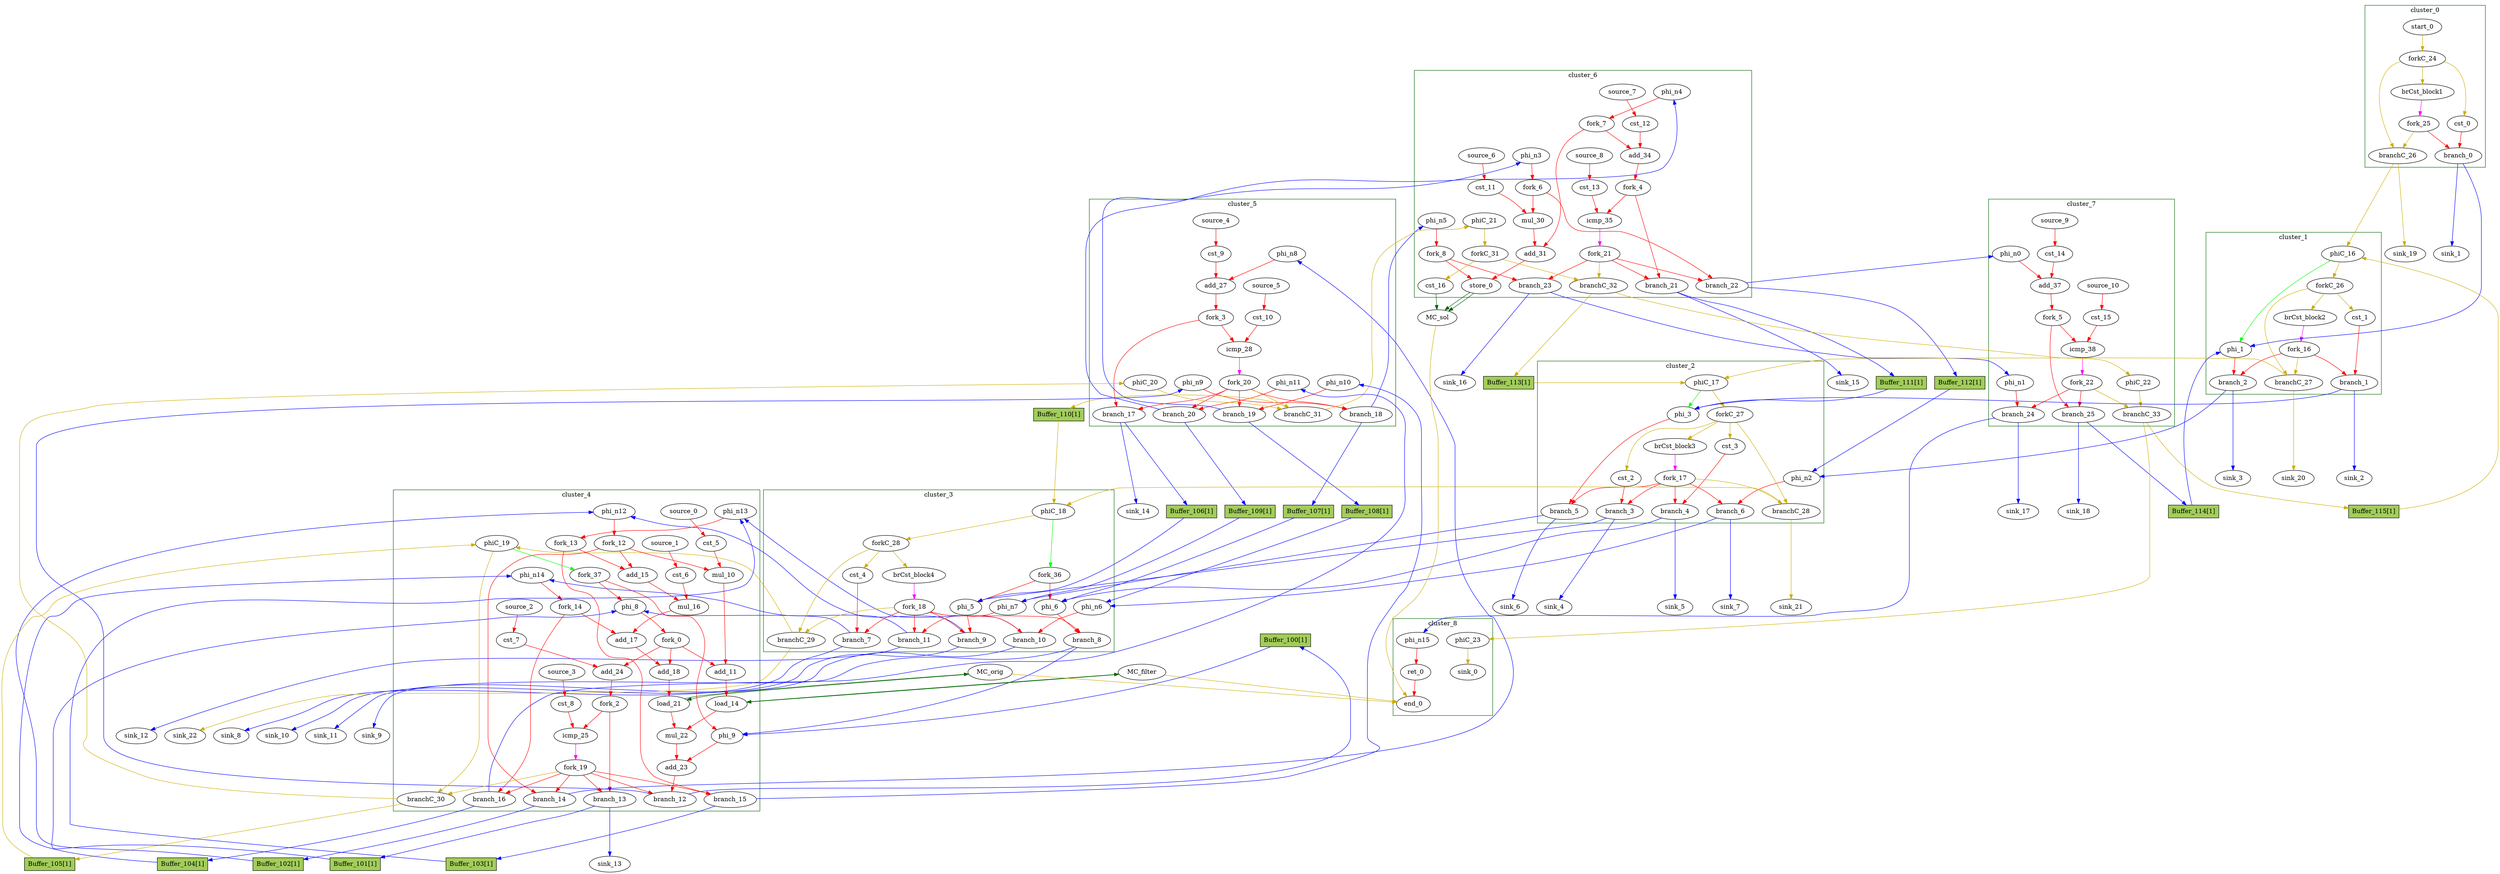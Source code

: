 Digraph G {
	splines=spline;
	subgraph cluster_cluster_3 {
	color = "darkgreen";
label = "cluster_3";
		"phi_5" [type="Mux", in="in1?:1 in2:3 in3:3 ", out="out1:3", bbID=4, delay=1.397];
		"phi_6" [type="Mux", in="in1?:1 in2:32 in3:32 ", out="out1:32", bbID=4, delay=1.397];
		"brCst_block4" [type="Constant", in="in1:1", out="out1:1", bbID=4, value="0x1"];
		"cst_4" [type="Constant", in="in1:1", out="out1:1", bbID=4, value="0x00000000"];
		"phi_n6" [type="Merge", in="in1:5 in2:5 ", out="out1:5", bbID=4, delay=1.397];
		"phi_n7" [type="Merge", in="in1:5 in2:5 ", out="out1:5", bbID=4, delay=1.397];
		"branch_7" [type="Branch", in="in1:1 in2?:1", out="out1+:1 out2-:1", bbID=4];
		"branch_8" [type="Branch", in="in1:32 in2?:1", out="out1+:32 out2-:32", bbID=4];
		"branch_9" [type="Branch", in="in1:3 in2?:1", out="out1+:3 out2-:3", bbID=4];
		"branch_10" [type="Branch", in="in1:5 in2?:1", out="out1+:5 out2-:5", bbID=4];
		"branch_11" [type="Branch", in="in1:5 in2?:1", out="out1+:5 out2-:5", bbID=4];
		"fork_18" [type="Fork", in="in1:1", out="out1:1 out2:1 out3:1 out4:1 out5:1 out6:1 ", bbID=4];
		"phiC_18" [type="CntrlMerge", in="in1:0 in2:0 ", out="out1:0 out2?:1", bbID=4, delay=0.0];
		"forkC_28" [type="Fork", in="in1:0", out="out1:0 out2:0 out3:0 ", bbID=4];
		"branchC_29" [type="Branch", in="in1:0 in2?:1", out="out1+:0 out2-:0", bbID=4];
		"fork_36" [type="Fork", in="in1:1", out="out1:1 out2:1 ", bbID=4];
	}
	subgraph cluster_cluster_5 {
	color = "darkgreen";
label = "cluster_5";
		"cst_9" [type="Constant", in="in1:1", out="out1:1", bbID=6, value="0x00000001"];
		"add_27" [type="Operator", in="in1:3 in2:3 ", out="out1:3 ", bbID=6, II=1, delay=2.287, latency=0, op="add_op"];
		"cst_10" [type="Constant", in="in1:2", out="out1:2", bbID=6, value="0x00000003"];
		"icmp_28" [type="Operator", in="in1:3 in2:3 ", out="out1:1 ", bbID=6, II=1, delay=1.907, latency=0, op="icmp_ult_op"];
		"phi_n8" [type="Merge", in="in1:3 ", out="out1:3", bbID=6, delay=0.0];
		"phi_n9" [type="Merge", in="in1:32 ", out="out1:32", bbID=6, delay=0.0];
		"phi_n10" [type="Merge", in="in1:5 ", out="out1:5", bbID=6, delay=0.0];
		"phi_n11" [type="Merge", in="in1:5 ", out="out1:5", bbID=6, delay=0.0];
		"fork_3" [type="Fork", in="in1:3", out="out1:3 out2:3 ", bbID=6];
		"branch_17" [type="Branch", in="in1:3 in2?:1", out="out1+:3 out2-:3", bbID=6];
		"branch_18" [type="Branch", in="in1:32 in2?:1", out="out1+:32 out2-:32", bbID=6];
		"branch_19" [type="Branch", in="in1:5 in2?:1", out="out1+:5 out2-:5", bbID=6];
		"branch_20" [type="Branch", in="in1:5 in2?:1", out="out1+:5 out2-:5", bbID=6];
		"fork_20" [type="Fork", in="in1:1", out="out1:1 out2:1 out3:1 out4:1 out5:1 ", bbID=6];
		"phiC_20" [type="Merge", in="in1:0 ", out="out1:0", bbID=6, delay=0.0];
		"branchC_31" [type="Branch", in="in1:0 in2?:1", out="out1+:0 out2-:0", bbID=6];
		"source_4" [type="Source", out="out1:1", bbID=6];
		"source_5" [type="Source", out="out1:2", bbID=6];
	}
	subgraph cluster_cluster_7 {
	color = "darkgreen";
label = "cluster_7";
		"cst_14" [type="Constant", in="in1:1", out="out1:1", bbID=8, value="0x00000001"];
		"add_37" [type="Operator", in="in1:5 in2:5 ", out="out1:5 ", bbID=8, II=1, delay=2.287, latency=0, op="add_op"];
		"cst_15" [type="Constant", in="in1:5", out="out1:5", bbID=8, value="0x0000001C"];
		"icmp_38" [type="Operator", in="in1:5 in2:5 ", out="out1:1 ", bbID=8, II=1, delay=1.907, latency=0, op="icmp_ult_op"];
		"phi_n0" [type="Merge", in="in1:5 ", out="out1:5", bbID=8, delay=0.0];
		"phi_n1" [type="Merge", in="in1:32 ", out="out1:32", bbID=8, delay=0.0];
		"fork_5" [type="Fork", in="in1:5", out="out1:5 out2:5 ", bbID=8];
		"branch_24" [type="Branch", in="in1:32 in2?:1", out="out1+:32 out2-:32", bbID=8];
		"branch_25" [type="Branch", in="in1:5 in2?:1", out="out1+:5 out2-:5", bbID=8];
		"fork_22" [type="Fork", in="in1:1", out="out1:1 out2:1 out3:1 ", bbID=8];
		"phiC_22" [type="Merge", in="in1:0 ", out="out1:0", bbID=8, delay=0.0];
		"branchC_33" [type="Branch", in="in1:0 in2?:1", out="out1+:0 out2-:0", bbID=8];
		"source_9" [type="Source", out="out1:1", bbID=8];
		"source_10" [type="Source", out="out1:5", bbID=8];
	}
	subgraph cluster_cluster_8 {
	color = "darkgreen";
label = "cluster_8";
		"ret_0" [type="Operator", in="in1:32 ", out="out1:32 ", bbID=9, II=1, delay=0.0, latency=0, op="ret_op"];
		"phi_n15" [type="Merge", in="in1:32 ", out="out1:32", bbID=9, delay=0.0];
		"end_0" [type="Exit", in="in1:0*e in2:0*e in3:0*e in4:32 ", out="out1:32", bbID=0];
		"phiC_23" [type="Merge", in="in1:0 ", out="out1:0", bbID=9, delay=0.0];
		"sink_0" [type="Sink", in="in1:0", bbID=0];
	}
	subgraph cluster_cluster_2 {
	color = "darkgreen";
label = "cluster_2";
		"phi_3" [type="Mux", in="in1?:1 in2:5 in3:5 ", out="out1:5", bbID=3, delay=1.397];
		"brCst_block3" [type="Constant", in="in1:1", out="out1:1", bbID=3, value="0x1"];
		"cst_2" [type="Constant", in="in1:1", out="out1:1", bbID=3, value="0x00000000"];
		"cst_3" [type="Constant", in="in1:1", out="out1:1", bbID=3, value="0x00000000"];
		"phi_n2" [type="Merge", in="in1:5 in2:5 ", out="out1:5", bbID=3, delay=1.397];
		"branch_3" [type="Branch", in="in1:1 in2?:1", out="out1+:1 out2-:1", bbID=3];
		"branch_4" [type="Branch", in="in1:1 in2?:1", out="out1+:1 out2-:1", bbID=3];
		"branch_5" [type="Branch", in="in1:5 in2?:1", out="out1+:5 out2-:5", bbID=3];
		"branch_6" [type="Branch", in="in1:5 in2?:1", out="out1+:5 out2-:5", bbID=3];
		"fork_17" [type="Fork", in="in1:1", out="out1:1 out2:1 out3:1 out4:1 out5:1 ", bbID=3];
		"phiC_17" [type="CntrlMerge", in="in1:0 in2:0 ", out="out1:0 out2?:1", bbID=3, delay=0.0];
		"forkC_27" [type="Fork", in="in1:0", out="out1:0 out2:0 out3:0 out4:0 ", bbID=3];
		"branchC_28" [type="Branch", in="in1:0 in2?:1", out="out1+:0 out2-:0", bbID=3];
	}
	subgraph cluster_cluster_6 {
	color = "darkgreen";
label = "cluster_6";
		"cst_11" [type="Constant", in="in1:5", out="out1:5", bbID=7, value="0x0000001E"];
		"mul_30" [type="Operator", in="in1:5 in2:5", out="out1:10 ", bbID=7, II=1, delay=0.0, latency=4, op="mul_op"];
		"add_31" [type="Operator", in="in1:11 in2:11 ", out="out1:11 ", bbID=7, II=1, delay=2.287, latency=0, op="add_op"];
		"store_0" [type="Operator", in="in1:32 in2:11 ", out="out1:32 out2:11 ", bbID=7, II=1, delay=0.672, latency=0, op="mc_store_op", portId=0];
		"cst_12" [type="Constant", in="in1:1", out="out1:1", bbID=7, value="0x00000001"];
		"add_34" [type="Operator", in="in1:5 in2:5 ", out="out1:5 ", bbID=7, II=1, delay=2.287, latency=0, op="add_op"];
		"cst_13" [type="Constant", in="in1:5", out="out1:5", bbID=7, value="0x0000001C"];
		"icmp_35" [type="Operator", in="in1:5 in2:5 ", out="out1:1 ", bbID=7, II=1, delay=1.907, latency=0, op="icmp_ult_op"];
		"phi_n3" [type="Merge", in="in1:5 ", out="out1:5", bbID=7, delay=0.0];
		"phi_n4" [type="Merge", in="in1:5 ", out="out1:5", bbID=7, delay=0.0];
		"phi_n5" [type="Merge", in="in1:32 ", out="out1:32", bbID=7, delay=0.0];
		"fork_4" [type="Fork", in="in1:5", out="out1:5 out2:5 ", bbID=7];
		"fork_6" [type="Fork", in="in1:5", out="out1:5 out2:5 ", bbID=7];
		"fork_7" [type="Fork", in="in1:5", out="out1:5 out2:5 ", bbID=7];
		"fork_8" [type="Fork", in="in1:32", out="out1:32 out2:32 ", bbID=7];
		"branch_21" [type="Branch", in="in1:5 in2?:1", out="out1+:5 out2-:5", bbID=7];
		"branch_22" [type="Branch", in="in1:5 in2?:1", out="out1+:5 out2-:5", bbID=7];
		"branch_23" [type="Branch", in="in1:32 in2?:1", out="out1+:32 out2-:32", bbID=7];
		"fork_21" [type="Fork", in="in1:1", out="out1:1 out2:1 out3:1 out4:1 ", bbID=7];
		"cst_16" [type="Constant", in="in1:1", out="out1:1", bbID=7, value="0x00000001"];
		"phiC_21" [type="Merge", in="in1:0 ", out="out1:0", bbID=7, delay=0.0];
		"forkC_31" [type="Fork", in="in1:0", out="out1:0 out2:0 ", bbID=7];
		"branchC_32" [type="Branch", in="in1:0 in2?:1", out="out1+:0 out2-:0", bbID=7];
		"source_6" [type="Source", out="out1:5", bbID=7];
		"source_7" [type="Source", out="out1:1", bbID=7];
		"source_8" [type="Source", out="out1:5", bbID=7];
	}
	subgraph cluster_cluster_1 {
	color = "darkgreen";
label = "cluster_1";
		"phi_1" [type="Mux", in="in1?:1 in2:5 in3:5 ", out="out1:5", bbID=2, delay=1.397];
		"brCst_block2" [type="Constant", in="in1:1", out="out1:1", bbID=2, value="0x1"];
		"cst_1" [type="Constant", in="in1:1", out="out1:1", bbID=2, value="0x00000000"];
		"branch_1" [type="Branch", in="in1:1 in2?:1", out="out1+:1 out2-:1", bbID=2];
		"branch_2" [type="Branch", in="in1:5 in2?:1", out="out1+:5 out2-:5", bbID=2];
		"fork_16" [type="Fork", in="in1:1", out="out1:1 out2:1 out3:1 ", bbID=2];
		"phiC_16" [type="CntrlMerge", in="in1:0 in2:0 ", out="out1:0 out2?:1", bbID=2, delay=0.0];
		"forkC_26" [type="Fork", in="in1:0", out="out1:0 out2:0 out3:0 ", bbID=2];
		"branchC_27" [type="Branch", in="in1:0 in2?:1", out="out1+:0 out2-:0", bbID=2];
	}
	subgraph cluster_cluster_4 {
	color = "darkgreen";
label = "cluster_4";
		"phi_8" [type="Mux", in="in1?:1 in2:3 in3:3 ", out="out1:3", bbID=5, delay=1.397];
		"phi_9" [type="Mux", in="in1?:1 in2:32 in3:32 ", out="out1:32", bbID=5, delay=1.397];
		"cst_5" [type="Constant", in="in1:2", out="out1:2", bbID=5, value="0x00000003"];
		"mul_10" [type="Operator", in="in1:2 in2:3", out="out1:5 ", bbID=5, II=1, delay=0.0, latency=4, op="mul_op"];
		"add_11" [type="Operator", in="in1:6 in2:6 ", out="out1:6 ", bbID=5, II=1, delay=2.287, latency=0, op="add_op"];
		"load_14" [type="Operator", in="in1:32 in2:6 ", out="out1:32 out2:6 ", bbID=5, II=1, delay=1.412, latency=2, op="mc_load_op", portId=0];
		"add_15" [type="Operator", in="in1:6 in2:6 ", out="out1:6 ", bbID=5, II=1, delay=2.287, latency=0, op="add_op"];
		"cst_6" [type="Constant", in="in1:5", out="out1:5", bbID=5, value="0x0000001E"];
		"mul_16" [type="Operator", in="in1:5 in2:6", out="out1:11 ", bbID=5, II=1, delay=0.0, latency=4, op="mul_op"];
		"add_17" [type="Operator", in="in1:12 in2:12 ", out="out1:12 ", bbID=5, II=1, delay=2.287, latency=0, op="add_op"];
		"add_18" [type="Operator", in="in1:13 in2:13 ", out="out1:13 ", bbID=5, II=1, delay=2.287, latency=0, op="add_op"];
		"load_21" [type="Operator", in="in1:32 in2:13 ", out="out1:32 out2:13 ", bbID=5, II=1, delay=1.412, latency=2, op="mc_load_op", portId=0];
		"mul_22" [type="Operator", in="in1:16 in2:16", out="out1:32 ", bbID=5, II=1, delay=0.0, latency=4, op="mul_op"];
		"add_23" [type="Operator", in="in1:32 in2:32 ", out="out1:32 ", bbID=5, II=1, delay=2.287, latency=0, op="add_op"];
		"cst_7" [type="Constant", in="in1:1", out="out1:1", bbID=5, value="0x00000001"];
		"add_24" [type="Operator", in="in1:3 in2:3 ", out="out1:3 ", bbID=5, II=1, delay=2.287, latency=0, op="add_op"];
		"cst_8" [type="Constant", in="in1:2", out="out1:2", bbID=5, value="0x00000003"];
		"icmp_25" [type="Operator", in="in1:3 in2:3 ", out="out1:1 ", bbID=5, II=1, delay=1.907, latency=0, op="icmp_ult_op"];
		"phi_n12" [type="Merge", in="in1:3 in2:3 ", out="out1:3", bbID=5, delay=1.397];
		"phi_n13" [type="Merge", in="in1:5 in2:5 ", out="out1:5", bbID=5, delay=1.397];
		"phi_n14" [type="Merge", in="in1:5 in2:5 ", out="out1:5", bbID=5, delay=1.397];
		"fork_0" [type="Fork", in="in1:3", out="out1:3 out2:3 out3:3 ", bbID=5];
		"fork_2" [type="Fork", in="in1:3", out="out1:3 out2:3 ", bbID=5];
		"fork_12" [type="Fork", in="in1:3", out="out1:3 out2:3 out3:3 ", bbID=5];
		"fork_13" [type="Fork", in="in1:5", out="out1:5 out2:5 ", bbID=5];
		"fork_14" [type="Fork", in="in1:5", out="out1:5 out2:5 ", bbID=5];
		"branch_12" [type="Branch", in="in1:32 in2?:1", out="out1+:32 out2-:32", bbID=5];
		"branch_13" [type="Branch", in="in1:3 in2?:1", out="out1+:3 out2-:3", bbID=5];
		"branch_14" [type="Branch", in="in1:3 in2?:1", out="out1+:3 out2-:3", bbID=5];
		"branch_15" [type="Branch", in="in1:5 in2?:1", out="out1+:5 out2-:5", bbID=5];
		"branch_16" [type="Branch", in="in1:5 in2?:1", out="out1+:5 out2-:5", bbID=5];
		"fork_19" [type="Fork", in="in1:1", out="out1:1 out2:1 out3:1 out4:1 out5:1 out6:1 ", bbID=5];
		"phiC_19" [type="CntrlMerge", in="in1:0 in2:0 ", out="out1:0 out2?:1", bbID=5, delay=0.0];
		"branchC_30" [type="Branch", in="in1:0 in2?:1", out="out1+:0 out2-:0", bbID=5];
		"source_0" [type="Source", out="out1:2", bbID=5];
		"source_1" [type="Source", out="out1:5", bbID=5];
		"source_2" [type="Source", out="out1:1", bbID=5];
		"source_3" [type="Source", out="out1:2", bbID=5];
		"fork_37" [type="Fork", in="in1:1", out="out1:1 out2:1 ", bbID=5];
	}
	subgraph cluster_cluster_0 {
	color = "darkgreen";
label = "cluster_0";
		"brCst_block1" [type="Constant", in="in1:1", out="out1:1", bbID=1, value="0x1"];
		"cst_0" [type="Constant", in="in1:1", out="out1:1", bbID=1, value="0x00000000"];
		"branch_0" [type="Branch", in="in1:1 in2?:1", out="out1+:1 out2-:1", bbID=1];
		"start_0" [type="Entry", in="in1:0", out="out1:0", bbID=1, control="true"];
		"forkC_24" [type="Fork", in="in1:0", out="out1:0 out2:0 out3:0 ", bbID=1];
		"branchC_26" [type="Branch", in="in1:0 in2?:1", out="out1+:0 out2-:0", bbID=1];
		"fork_25" [type="Fork", in="in1:1", out="out1:1 out2:1 ", bbID=1];
	}
		"MC_filter" [type="MC", in="in1:6*l0a ", out="out1:32*l0d out2:0*e ", bbID=0, bbcount=0, ldcount=1, memory="filter", stcount=0];
		"MC_orig" [type="MC", in="in1:13*l0a ", out="out1:32*l0d out2:0*e ", bbID=0, bbcount=0, ldcount=1, memory="orig", stcount=0];
		"MC_sol" [type="MC", in="in1:32*c0 in2:11*s0a in3:32*s0d ", out="out1:0*e ", bbID=0, bbcount=1, ldcount=0, memory="sol", stcount=1];
		"sink_1" [type="Sink", in="in1:1", bbID=0];
		"sink_2" [type="Sink", in="in1:1", bbID=0];
		"sink_3" [type="Sink", in="in1:5", bbID=0];
		"sink_4" [type="Sink", in="in1:1", bbID=0];
		"sink_5" [type="Sink", in="in1:1", bbID=0];
		"sink_6" [type="Sink", in="in1:5", bbID=0];
		"sink_7" [type="Sink", in="in1:5", bbID=0];
		"sink_8" [type="Sink", in="in1:1", bbID=0];
		"sink_9" [type="Sink", in="in1:32", bbID=0];
		"sink_10" [type="Sink", in="in1:3", bbID=0];
		"sink_11" [type="Sink", in="in1:5", bbID=0];
		"sink_12" [type="Sink", in="in1:5", bbID=0];
		"sink_13" [type="Sink", in="in1:3", bbID=0];
		"sink_14" [type="Sink", in="in1:3", bbID=0];
		"sink_15" [type="Sink", in="in1:5", bbID=0];
		"sink_16" [type="Sink", in="in1:32", bbID=0];
		"sink_17" [type="Sink", in="in1:32", bbID=0];
		"sink_18" [type="Sink", in="in1:5", bbID=0];
		"sink_19" [type="Sink", in="in1:0", bbID=0];
		"sink_20" [type="Sink", in="in1:0", bbID=0];
		"sink_21" [type="Sink", in="in1:0", bbID=0];
		"sink_22" [type="Sink", in="in1:0", bbID=0];
		"Buffer_100" [type="Buffer", in="in1:32", out="out1:32", bbID=3, fillcolor="darkolivegreen3", height=0.4, label="Buffer_100[1]", shape="box", slots=1, style="filled", transparent="false"];
		"Buffer_101" [type="Buffer", in="in1:32", out="out1:32", bbID=3, fillcolor="darkolivegreen3", height=0.4, label="Buffer_101[1]", shape="box", slots=1, style="filled", transparent="false"];
		"Buffer_102" [type="Buffer", in="in1:32", out="out1:32", bbID=3, fillcolor="darkolivegreen3", height=0.4, label="Buffer_102[1]", shape="box", slots=1, style="filled", transparent="false"];
		"Buffer_103" [type="Buffer", in="in1:32", out="out1:32", bbID=3, fillcolor="darkolivegreen3", height=0.4, label="Buffer_103[1]", shape="box", slots=1, style="filled", transparent="false"];
		"Buffer_104" [type="Buffer", in="in1:32", out="out1:32", bbID=3, fillcolor="darkolivegreen3", height=0.4, label="Buffer_104[1]", shape="box", slots=1, style="filled", transparent="false"];
		"Buffer_105" [type="Buffer", in="in1:32", out="out1:32", bbID=3, fillcolor="darkolivegreen3", height=0.4, label="Buffer_105[1]", shape="box", slots=1, style="filled", transparent="false"];
		"Buffer_106" [type="Buffer", in="in1:32", out="out1:32", bbID=3, fillcolor="darkolivegreen3", height=0.4, label="Buffer_106[1]", shape="box", slots=1, style="filled", transparent="false"];
		"Buffer_107" [type="Buffer", in="in1:32", out="out1:32", bbID=3, fillcolor="darkolivegreen3", height=0.4, label="Buffer_107[1]", shape="box", slots=1, style="filled", transparent="false"];
		"Buffer_108" [type="Buffer", in="in1:32", out="out1:32", bbID=3, fillcolor="darkolivegreen3", height=0.4, label="Buffer_108[1]", shape="box", slots=1, style="filled", transparent="false"];
		"Buffer_109" [type="Buffer", in="in1:32", out="out1:32", bbID=3, fillcolor="darkolivegreen3", height=0.4, label="Buffer_109[1]", shape="box", slots=1, style="filled", transparent="false"];
		"Buffer_110" [type="Buffer", in="in1:32", out="out1:32", bbID=3, fillcolor="darkolivegreen3", height=0.4, label="Buffer_110[1]", shape="box", slots=1, style="filled", transparent="false"];
		"Buffer_111" [type="Buffer", in="in1:32", out="out1:32", bbID=3, fillcolor="darkolivegreen3", height=0.4, label="Buffer_111[1]", shape="box", slots=1, style="filled", transparent="false"];
		"Buffer_112" [type="Buffer", in="in1:32", out="out1:32", bbID=3, fillcolor="darkolivegreen3", height=0.4, label="Buffer_112[1]", shape="box", slots=1, style="filled", transparent="false"];
		"Buffer_113" [type="Buffer", in="in1:32", out="out1:32", bbID=3, fillcolor="darkolivegreen3", height=0.4, label="Buffer_113[1]", shape="box", slots=1, style="filled", transparent="false"];
		"Buffer_114" [type="Buffer", in="in1:32", out="out1:32", bbID=3, fillcolor="darkolivegreen3", height=0.4, label="Buffer_114[1]", shape="box", slots=1, style="filled", transparent="false"];
		"Buffer_115" [type="Buffer", in="in1:32", out="out1:32", bbID=3, fillcolor="darkolivegreen3", height=0.4, label="Buffer_115[1]", shape="box", slots=1, style="filled", transparent="false"];
		"brCst_block1" -> "fork_25" [color = "magenta", from = "out1", to = "in1"];
		"cst_0" -> "branch_0" [color = "red", from = "out1", to = "in1"];
		"phi_1" -> "branch_2" [color = "red", from = "out1", to = "in1"];
		"brCst_block2" -> "fork_16" [color = "magenta", from = "out1", to = "in1"];
		"cst_1" -> "branch_1" [color = "red", from = "out1", to = "in1"];
		"phi_3" -> "branch_5" [color = "red", from = "out1", to = "in1"];
		"brCst_block3" -> "fork_17" [color = "magenta", from = "out1", to = "in1"];
		"cst_2" -> "branch_3" [color = "red", from = "out1", to = "in1"];
		"phi_5" -> "branch_9" [color = "red", from = "out1", to = "in1"];
		"cst_3" -> "branch_4" [color = "red", from = "out1", to = "in1"];
		"phi_6" -> "branch_8" [color = "red", from = "out1", to = "in1"];
		"brCst_block4" -> "fork_18" [color = "magenta", from = "out1", to = "in1"];
		"cst_4" -> "branch_7" [color = "red", from = "out1", to = "in1"];
		"phi_8" -> "fork_0" [color = "red", from = "out1", to = "in1"];
		"phi_9" -> "add_23" [color = "red", from = "out1", to = "in1"];
		"cst_5" -> "mul_10" [color = "red", from = "out1", to = "in2"];
		"mul_10" -> "add_11" [color = "red", from = "out1", to = "in1"];
		"add_11" -> "load_14" [color = "red", from = "out1", to = "in2"];
		"load_14" -> "mul_22" [color = "red", from = "out1", to = "in1"];
		"load_14" -> "MC_filter" [color = "darkgreen", mem_address = "true", from = "out2", to = "in1"];
		"add_15" -> "mul_16" [color = "red", from = "out1", to = "in1"];
		"cst_6" -> "mul_16" [color = "red", from = "out1", to = "in2"];
		"mul_16" -> "add_17" [color = "red", from = "out1", to = "in1"];
		"add_17" -> "add_18" [color = "red", from = "out1", to = "in1"];
		"add_18" -> "load_21" [color = "red", from = "out1", to = "in2"];
		"load_21" -> "mul_22" [color = "red", from = "out1", to = "in2"];
		"load_21" -> "MC_orig" [color = "darkgreen", mem_address = "true", from = "out2", to = "in1"];
		"mul_22" -> "add_23" [color = "red", from = "out1", to = "in2"];
		"add_23" -> "branch_12" [color = "red", from = "out1", to = "in1"];
		"cst_7" -> "add_24" [color = "red", from = "out1", to = "in2"];
		"add_24" -> "fork_2" [color = "red", from = "out1", to = "in1"];
		"cst_8" -> "icmp_25" [color = "red", from = "out1", to = "in2"];
		"icmp_25" -> "fork_19" [color = "magenta", from = "out1", to = "in1"];
		"cst_9" -> "add_27" [color = "red", from = "out1", to = "in2"];
		"add_27" -> "fork_3" [color = "red", from = "out1", to = "in1"];
		"cst_10" -> "icmp_28" [color = "red", from = "out1", to = "in2"];
		"icmp_28" -> "fork_20" [color = "magenta", from = "out1", to = "in1"];
		"cst_11" -> "mul_30" [color = "red", from = "out1", to = "in2"];
		"mul_30" -> "add_31" [color = "red", from = "out1", to = "in1"];
		"add_31" -> "store_0" [color = "red", from = "out1", to = "in2"];
		"store_0" -> "MC_sol" [color = "darkgreen", mem_address = "true", from = "out2", to = "in2"];
		"store_0" -> "MC_sol" [color = "darkgreen", mem_address = "false", from = "out1", to = "in3"];
		"cst_12" -> "add_34" [color = "red", from = "out1", to = "in2"];
		"add_34" -> "fork_4" [color = "red", from = "out1", to = "in1"];
		"cst_13" -> "icmp_35" [color = "red", from = "out1", to = "in2"];
		"icmp_35" -> "fork_21" [color = "magenta", from = "out1", to = "in1"];
		"cst_14" -> "add_37" [color = "red", from = "out1", to = "in2"];
		"add_37" -> "fork_5" [color = "red", from = "out1", to = "in1"];
		"cst_15" -> "icmp_38" [color = "red", from = "out1", to = "in2"];
		"icmp_38" -> "fork_22" [color = "magenta", from = "out1", to = "in1"];
		"ret_0" -> "end_0" [color = "red", from = "out1", to = "in4"];
		"phi_n0" -> "add_37" [color = "red", from = "out1", to = "in1"];
		"phi_n1" -> "branch_24" [color = "red", from = "out1", to = "in1"];
		"phi_n2" -> "branch_6" [color = "red", from = "out1", to = "in1"];
		"phi_n3" -> "fork_6" [color = "red", from = "out1", to = "in1"];
		"phi_n4" -> "fork_7" [color = "red", from = "out1", to = "in1"];
		"phi_n5" -> "fork_8" [color = "red", from = "out1", to = "in1"];
		"phi_n6" -> "branch_10" [color = "red", from = "out1", to = "in1"];
		"phi_n7" -> "branch_11" [color = "red", from = "out1", to = "in1"];
		"phi_n8" -> "add_27" [color = "red", from = "out1", to = "in1"];
		"phi_n9" -> "branch_18" [color = "red", from = "out1", to = "in1"];
		"phi_n10" -> "branch_19" [color = "red", from = "out1", to = "in1"];
		"phi_n11" -> "branch_20" [color = "red", from = "out1", to = "in1"];
		"phi_n12" -> "fork_12" [color = "red", from = "out1", to = "in1"];
		"phi_n13" -> "fork_13" [color = "red", from = "out1", to = "in1"];
		"phi_n14" -> "fork_14" [color = "red", from = "out1", to = "in1"];
		"phi_n15" -> "ret_0" [color = "red", from = "out1", to = "in1"];
		"fork_0" -> "add_11" [color = "red", from = "out1", to = "in2"];
		"fork_0" -> "add_18" [color = "red", from = "out2", to = "in2"];
		"fork_0" -> "add_24" [color = "red", from = "out3", to = "in1"];
		"fork_2" -> "icmp_25" [color = "red", from = "out1", to = "in1"];
		"fork_2" -> "branch_13" [color = "red", from = "out2", to = "in1"];
		"fork_3" -> "icmp_28" [color = "red", from = "out1", to = "in1"];
		"fork_3" -> "branch_17" [color = "red", from = "out2", to = "in1"];
		"fork_4" -> "icmp_35" [color = "red", from = "out1", to = "in1"];
		"fork_4" -> "branch_21" [color = "red", from = "out2", to = "in1"];
		"fork_5" -> "icmp_38" [color = "red", from = "out1", to = "in1"];
		"fork_5" -> "branch_25" [color = "red", from = "out2", to = "in1"];
		"fork_6" -> "mul_30" [color = "red", from = "out1", to = "in1"];
		"fork_6" -> "branch_22" [color = "red", from = "out2", to = "in1"];
		"fork_7" -> "add_31" [color = "red", from = "out1", to = "in2"];
		"fork_7" -> "add_34" [color = "red", from = "out2", to = "in1"];
		"fork_8" -> "store_0" [color = "red", from = "out1", to = "in1"];
		"fork_8" -> "branch_23" [color = "red", from = "out2", to = "in1"];
		"fork_12" -> "mul_10" [color = "red", from = "out1", to = "in1"];
		"fork_12" -> "add_15" [color = "red", from = "out2", to = "in2"];
		"fork_12" -> "branch_14" [color = "red", from = "out3", to = "in1"];
		"fork_13" -> "add_15" [color = "red", from = "out1", to = "in1"];
		"fork_13" -> "branch_15" [color = "red", from = "out2", to = "in1"];
		"fork_14" -> "add_17" [color = "red", from = "out1", to = "in2"];
		"fork_14" -> "branch_16" [color = "red", from = "out2", to = "in1"];
		"branch_0" -> "phi_1" [color = "blue", from = "out1", to = "in2", minlen = 3];
		"branch_0" -> "sink_1" [color = "blue", from = "out2", to = "in1", minlen = 3];
		"branch_1" -> "phi_3" [color = "blue", from = "out1", to = "in2", minlen = 3];
		"branch_1" -> "sink_2" [color = "blue", from = "out2", to = "in1", minlen = 3];
		"branch_2" -> "phi_n2" [color = "blue", from = "out1", to = "in1", minlen = 3];
		"branch_2" -> "sink_3" [color = "blue", from = "out2", to = "in1", minlen = 3];
		"fork_16" -> "branch_1" [color = "red", from = "out2", to = "in2"];
		"fork_16" -> "branch_2" [color = "red", from = "out1", to = "in2"];
		"fork_16" -> "branchC_27" [color = "gold3", from = "out3", to = "in2"];
		"branch_3" -> "phi_5" [color = "blue", from = "out1", to = "in2", minlen = 3];
		"branch_3" -> "sink_4" [color = "blue", from = "out2", to = "in1", minlen = 3];
		"branch_4" -> "phi_6" [color = "blue", from = "out1", to = "in2", minlen = 3];
		"branch_4" -> "sink_5" [color = "blue", from = "out2", to = "in1", minlen = 3];
		"branch_5" -> "phi_n7" [color = "blue", from = "out1", to = "in1", minlen = 3];
		"branch_5" -> "sink_6" [color = "blue", from = "out2", to = "in1", minlen = 3];
		"branch_6" -> "phi_n6" [color = "blue", from = "out1", to = "in1", minlen = 3];
		"branch_6" -> "sink_7" [color = "blue", from = "out2", to = "in1", minlen = 3];
		"fork_17" -> "branch_3" [color = "red", from = "out4", to = "in2"];
		"fork_17" -> "branch_4" [color = "red", from = "out3", to = "in2"];
		"fork_17" -> "branch_5" [color = "red", from = "out2", to = "in2"];
		"fork_17" -> "branch_6" [color = "red", from = "out1", to = "in2"];
		"fork_17" -> "branchC_28" [color = "gold3", from = "out5", to = "in2"];
		"branch_7" -> "phi_8" [color = "blue", from = "out1", to = "in2", minlen = 3];
		"branch_7" -> "sink_8" [color = "blue", from = "out2", to = "in1", minlen = 3];
		"branch_8" -> "phi_9" [color = "blue", from = "out1", to = "in2", minlen = 3];
		"branch_8" -> "sink_9" [color = "blue", from = "out2", to = "in1", minlen = 3];
		"branch_9" -> "phi_n12" [color = "blue", from = "out1", to = "in1", minlen = 3];
		"branch_9" -> "sink_10" [color = "blue", from = "out2", to = "in1", minlen = 3];
		"branch_10" -> "phi_n13" [color = "blue", from = "out1", to = "in1", minlen = 3];
		"branch_10" -> "sink_11" [color = "blue", from = "out2", to = "in1", minlen = 3];
		"branch_11" -> "phi_n14" [color = "blue", from = "out1", to = "in1", minlen = 3];
		"branch_11" -> "sink_12" [color = "blue", from = "out2", to = "in1", minlen = 3];
		"fork_18" -> "branch_7" [color = "red", from = "out5", to = "in2"];
		"fork_18" -> "branch_8" [color = "red", from = "out4", to = "in2"];
		"fork_18" -> "branch_9" [color = "red", from = "out3", to = "in2"];
		"fork_18" -> "branch_10" [color = "red", from = "out2", to = "in2"];
		"fork_18" -> "branch_11" [color = "red", from = "out1", to = "in2"];
		"fork_18" -> "branchC_29" [color = "gold3", from = "out6", to = "in2"];
		"branch_12" -> "phi_n9" [color = "blue", from = "out2", to = "in1", minlen = 3];
		"branch_12" -> "Buffer_100" [color = "blue", from = "out1", to = "in1", minlen = 3];
		"branch_13" -> "sink_13" [color = "blue", from = "out2", to = "in1", minlen = 3];
		"branch_13" -> "Buffer_101" [color = "blue", from = "out1", to = "in1", minlen = 3];
		"branch_14" -> "phi_n8" [color = "blue", from = "out2", to = "in1", minlen = 3];
		"branch_14" -> "Buffer_102" [color = "blue", from = "out1", to = "in1", minlen = 3];
		"branch_15" -> "phi_n10" [color = "blue", from = "out2", to = "in1", minlen = 3];
		"branch_15" -> "Buffer_103" [color = "blue", from = "out1", to = "in1", minlen = 3];
		"branch_16" -> "phi_n11" [color = "blue", from = "out2", to = "in1", minlen = 3];
		"branch_16" -> "Buffer_104" [color = "blue", from = "out1", to = "in1", minlen = 3];
		"fork_19" -> "branch_12" [color = "red", from = "out5", to = "in2"];
		"fork_19" -> "branch_13" [color = "red", from = "out4", to = "in2"];
		"fork_19" -> "branch_14" [color = "red", from = "out3", to = "in2"];
		"fork_19" -> "branch_15" [color = "red", from = "out2", to = "in2"];
		"fork_19" -> "branch_16" [color = "red", from = "out1", to = "in2"];
		"fork_19" -> "branchC_30" [color = "gold3", from = "out6", to = "in2"];
		"branch_17" -> "sink_14" [color = "blue", from = "out2", to = "in1", minlen = 3];
		"branch_17" -> "Buffer_106" [color = "blue", from = "out1", to = "in1", minlen = 3];
		"branch_18" -> "phi_n5" [color = "blue", from = "out2", to = "in1", minlen = 3];
		"branch_18" -> "Buffer_107" [color = "blue", from = "out1", to = "in1", minlen = 3];
		"branch_19" -> "phi_n3" [color = "blue", from = "out2", to = "in1", minlen = 3];
		"branch_19" -> "Buffer_108" [color = "blue", from = "out1", to = "in1", minlen = 3];
		"branch_20" -> "phi_n4" [color = "blue", from = "out2", to = "in1", minlen = 3];
		"branch_20" -> "Buffer_109" [color = "blue", from = "out1", to = "in1", minlen = 3];
		"fork_20" -> "branch_17" [color = "red", from = "out4", to = "in2"];
		"fork_20" -> "branch_18" [color = "red", from = "out3", to = "in2"];
		"fork_20" -> "branch_19" [color = "red", from = "out2", to = "in2"];
		"fork_20" -> "branch_20" [color = "red", from = "out1", to = "in2"];
		"fork_20" -> "branchC_31" [color = "gold3", from = "out5", to = "in2"];
		"branch_21" -> "sink_15" [color = "blue", from = "out2", to = "in1", minlen = 3];
		"branch_21" -> "Buffer_111" [color = "blue", from = "out1", to = "in1", minlen = 3];
		"branch_22" -> "phi_n0" [color = "blue", from = "out2", to = "in1", minlen = 3];
		"branch_22" -> "Buffer_112" [color = "blue", from = "out1", to = "in1", minlen = 3];
		"branch_23" -> "phi_n1" [color = "blue", from = "out2", to = "in1", minlen = 3];
		"branch_23" -> "sink_16" [color = "blue", from = "out1", to = "in1", minlen = 3];
		"fork_21" -> "branch_21" [color = "red", from = "out3", to = "in2"];
		"fork_21" -> "branch_22" [color = "red", from = "out2", to = "in2"];
		"fork_21" -> "branch_23" [color = "red", from = "out1", to = "in2"];
		"fork_21" -> "branchC_32" [color = "gold3", from = "out4", to = "in2"];
		"branch_24" -> "phi_n15" [color = "blue", from = "out2", to = "in1", minlen = 3];
		"branch_24" -> "sink_17" [color = "blue", from = "out1", to = "in1", minlen = 3];
		"branch_25" -> "sink_18" [color = "blue", from = "out2", to = "in1", minlen = 3];
		"branch_25" -> "Buffer_114" [color = "blue", from = "out1", to = "in1", minlen = 3];
		"fork_22" -> "branch_24" [color = "red", from = "out2", to = "in2"];
		"fork_22" -> "branch_25" [color = "red", from = "out1", to = "in2"];
		"fork_22" -> "branchC_33" [color = "gold3", from = "out3", to = "in2"];
		"MC_filter" -> "load_14" [color = "darkgreen", mem_address = "false", from = "out1", to = "in1"];
		"MC_filter" -> "end_0" [color = "gold3", from = "out2", to = "in1"];
		"MC_orig" -> "load_21" [color = "darkgreen", mem_address = "false", from = "out1", to = "in1"];
		"MC_orig" -> "end_0" [color = "gold3", from = "out2", to = "in2"];
		"MC_sol" -> "end_0" [color = "gold3", from = "out1", to = "in3"];
		"cst_16" -> "MC_sol" [color = "darkgreen", from = "out1", to = "in1"];
		"start_0" -> "forkC_24" [color = "gold3", from = "out1", to = "in1"];
		"forkC_24" -> "brCst_block1" [color = "gold3", from = "out3", to = "in1"];
		"forkC_24" -> "cst_0" [color = "gold3", from = "out1", to = "in1"];
		"forkC_24" -> "branchC_26" [color = "gold3", from = "out2", to = "in1"];
		"branchC_26" -> "phiC_16" [color = "gold3", from = "out1", to = "in1", minlen = 3];
		"branchC_26" -> "sink_19" [color = "gold3", from = "out2", to = "in1", minlen = 3];
		"fork_25" -> "branch_0" [color = "red", from = "out1", to = "in2"];
		"fork_25" -> "branchC_26" [color = "gold3", from = "out2", to = "in2"];
		"phiC_16" -> "phi_1" [color = "green", from = "out2", to = "in1"];
		"phiC_16" -> "forkC_26" [color = "gold3", from = "out1", to = "in1"];
		"forkC_26" -> "brCst_block2" [color = "gold3", from = "out3", to = "in1"];
		"forkC_26" -> "cst_1" [color = "gold3", from = "out1", to = "in1"];
		"forkC_26" -> "branchC_27" [color = "gold3", from = "out2", to = "in1"];
		"branchC_27" -> "phiC_17" [color = "gold3", from = "out1", to = "in1", minlen = 3];
		"branchC_27" -> "sink_20" [color = "gold3", from = "out2", to = "in1", minlen = 3];
		"phiC_17" -> "phi_3" [color = "green", from = "out2", to = "in1"];
		"phiC_17" -> "forkC_27" [color = "gold3", from = "out1", to = "in1"];
		"forkC_27" -> "brCst_block3" [color = "gold3", from = "out4", to = "in1"];
		"forkC_27" -> "cst_2" [color = "gold3", from = "out1", to = "in1"];
		"forkC_27" -> "cst_3" [color = "gold3", from = "out2", to = "in1"];
		"forkC_27" -> "branchC_28" [color = "gold3", from = "out3", to = "in1"];
		"branchC_28" -> "phiC_18" [color = "gold3", from = "out1", to = "in1", minlen = 3];
		"branchC_28" -> "sink_21" [color = "gold3", from = "out2", to = "in1", minlen = 3];
		"phiC_18" -> "forkC_28" [color = "gold3", from = "out1", to = "in1"];
		"phiC_18" -> "fork_36" [color = "green", from = "out2", to = "in1"];
		"forkC_28" -> "brCst_block4" [color = "gold3", from = "out3", to = "in1"];
		"forkC_28" -> "cst_4" [color = "gold3", from = "out1", to = "in1"];
		"forkC_28" -> "branchC_29" [color = "gold3", from = "out2", to = "in1"];
		"branchC_29" -> "phiC_19" [color = "gold3", from = "out1", to = "in1", minlen = 3];
		"branchC_29" -> "sink_22" [color = "gold3", from = "out2", to = "in1", minlen = 3];
		"phiC_19" -> "branchC_30" [color = "gold3", from = "out1", to = "in1"];
		"phiC_19" -> "fork_37" [color = "green", from = "out2", to = "in1"];
		"branchC_30" -> "phiC_20" [color = "gold3", from = "out2", to = "in1", minlen = 3];
		"branchC_30" -> "Buffer_105" [color = "gold3", from = "out1", to = "in1", minlen = 3];
		"phiC_20" -> "branchC_31" [color = "gold3", from = "out1", to = "in1"];
		"branchC_31" -> "phiC_21" [color = "gold3", from = "out2", to = "in1", minlen = 3];
		"branchC_31" -> "Buffer_110" [color = "gold3", from = "out1", to = "in1", minlen = 3];
		"phiC_21" -> "forkC_31" [color = "gold3", from = "out1", to = "in1"];
		"forkC_31" -> "cst_16" [color = "gold3", from = "out1", to = "in1"];
		"forkC_31" -> "branchC_32" [color = "gold3", from = "out2", to = "in1"];
		"branchC_32" -> "phiC_22" [color = "gold3", from = "out2", to = "in1", minlen = 3];
		"branchC_32" -> "Buffer_113" [color = "gold3", from = "out1", to = "in1", minlen = 3];
		"phiC_22" -> "branchC_33" [color = "gold3", from = "out1", to = "in1"];
		"branchC_33" -> "phiC_23" [color = "gold3", from = "out2", to = "in1", minlen = 3];
		"branchC_33" -> "Buffer_115" [color = "gold3", from = "out1", to = "in1", minlen = 3];
		"phiC_23" -> "sink_0" [color = "gold3", from = "out1", to = "in1"];
		"source_0" -> "cst_5" [color = "red", from = "out1", to = "in1"];
		"source_1" -> "cst_6" [color = "red", from = "out1", to = "in1"];
		"source_2" -> "cst_7" [color = "red", from = "out1", to = "in1"];
		"source_3" -> "cst_8" [color = "red", from = "out1", to = "in1"];
		"source_4" -> "cst_9" [color = "red", from = "out1", to = "in1"];
		"source_5" -> "cst_10" [color = "red", from = "out1", to = "in1"];
		"source_6" -> "cst_11" [color = "red", from = "out1", to = "in1"];
		"source_7" -> "cst_12" [color = "red", from = "out1", to = "in1"];
		"source_8" -> "cst_13" [color = "red", from = "out1", to = "in1"];
		"source_9" -> "cst_14" [color = "red", from = "out1", to = "in1"];
		"source_10" -> "cst_15" [color = "red", from = "out1", to = "in1"];
		"fork_36" -> "phi_5" [color = "red", from = "out1", to = "in1"];
		"fork_36" -> "phi_6" [color = "red", from = "out2", to = "in1"];
		"fork_37" -> "phi_8" [color = "red", from = "out1", to = "in1"];
		"fork_37" -> "phi_9" [color = "red", from = "out2", to = "in1"];
		"Buffer_100" -> "phi_9" [color = "blue", from = "out1", to = "in3", minlen = 3];
		"Buffer_101" -> "phi_8" [color = "blue", from = "out1", to = "in3", minlen = 3];
		"Buffer_102" -> "phi_n12" [color = "blue", from = "out1", to = "in2", minlen = 3];
		"Buffer_103" -> "phi_n13" [color = "blue", from = "out1", to = "in2", minlen = 3];
		"Buffer_104" -> "phi_n14" [color = "blue", from = "out1", to = "in2", minlen = 3];
		"Buffer_105" -> "phiC_19" [color = "gold3", from = "out1", to = "in2", minlen = 3];
		"Buffer_106" -> "phi_5" [color = "blue", from = "out1", to = "in3", minlen = 3];
		"Buffer_107" -> "phi_6" [color = "blue", from = "out1", to = "in3", minlen = 3];
		"Buffer_108" -> "phi_n6" [color = "blue", from = "out1", to = "in2", minlen = 3];
		"Buffer_109" -> "phi_n7" [color = "blue", from = "out1", to = "in2", minlen = 3];
		"Buffer_110" -> "phiC_18" [color = "gold3", from = "out1", to = "in2", minlen = 3];
		"Buffer_111" -> "phi_3" [color = "blue", from = "out1", to = "in3", minlen = 3];
		"Buffer_112" -> "phi_n2" [color = "blue", from = "out1", to = "in2", minlen = 3];
		"Buffer_113" -> "phiC_17" [color = "gold3", from = "out1", to = "in2", minlen = 3];
		"Buffer_114" -> "phi_1" [color = "blue", from = "out1", to = "in3", minlen = 3];
		"Buffer_115" -> "phiC_16" [color = "gold3", from = "out1", to = "in2", minlen = 3];
}

